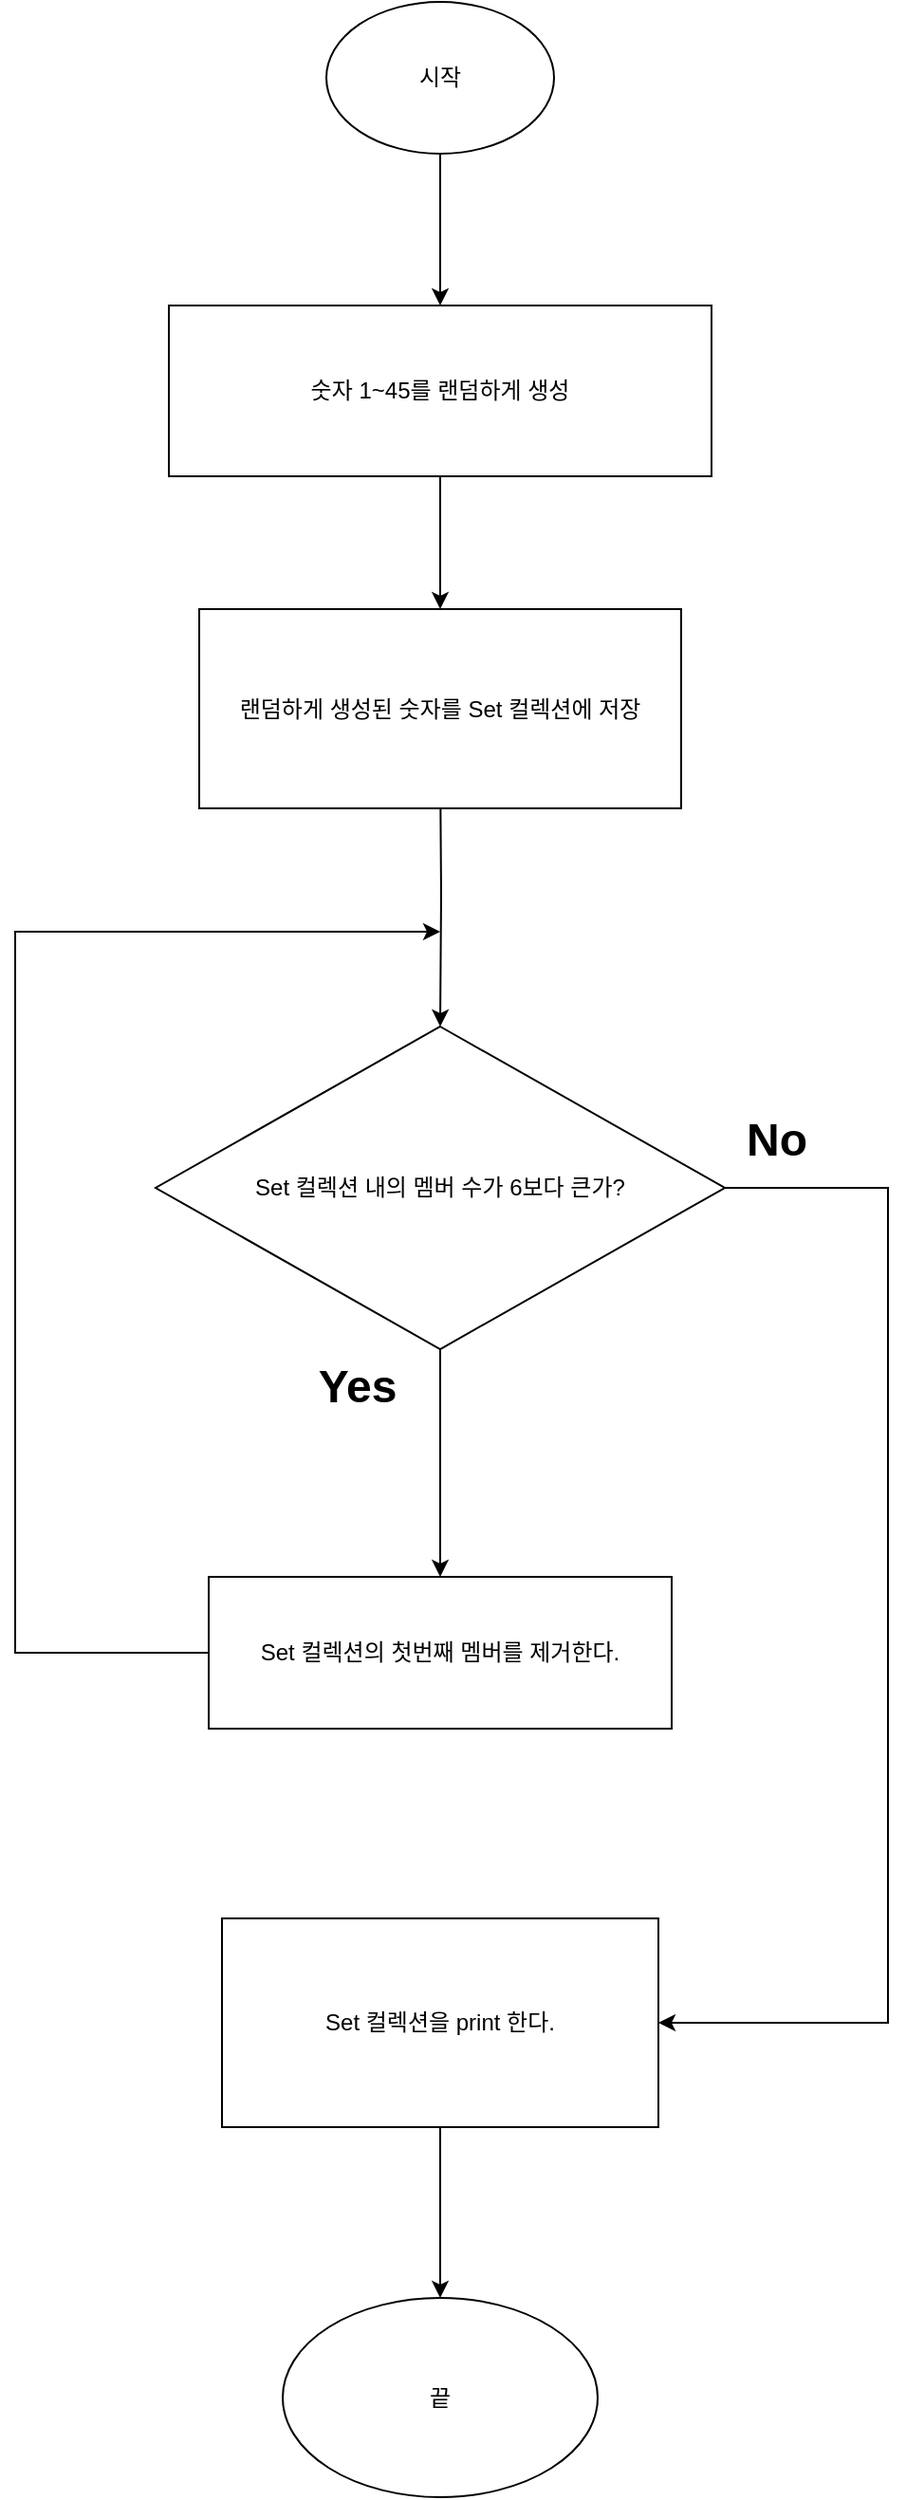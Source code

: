 <mxfile version="24.6.4" type="device">
  <diagram name="페이지-1" id="KOh19ug340gx2M4w_G4C">
    <mxGraphModel dx="954" dy="615" grid="1" gridSize="10" guides="1" tooltips="1" connect="1" arrows="1" fold="1" page="1" pageScale="1" pageWidth="827" pageHeight="1169" math="0" shadow="0">
      <root>
        <mxCell id="0" />
        <mxCell id="1" parent="0" />
        <mxCell id="HyCuDbk5J3wFjORHdMJ6-13" value="" style="edgeStyle=orthogonalEdgeStyle;rounded=0;orthogonalLoop=1;jettySize=auto;html=1;" parent="1" source="HyCuDbk5J3wFjORHdMJ6-1" target="HyCuDbk5J3wFjORHdMJ6-12" edge="1">
          <mxGeometry relative="1" as="geometry" />
        </mxCell>
        <mxCell id="HyCuDbk5J3wFjORHdMJ6-1" value="시작" style="ellipse;whiteSpace=wrap;html=1;" parent="1" vertex="1">
          <mxGeometry x="354" y="20" width="120" height="80" as="geometry" />
        </mxCell>
        <mxCell id="YJoZYMgmiX2J_byv7jkj-2" value="" style="edgeStyle=orthogonalEdgeStyle;rounded=0;orthogonalLoop=1;jettySize=auto;html=1;" edge="1" parent="1" source="HyCuDbk5J3wFjORHdMJ6-12" target="YJoZYMgmiX2J_byv7jkj-1">
          <mxGeometry relative="1" as="geometry" />
        </mxCell>
        <mxCell id="HyCuDbk5J3wFjORHdMJ6-12" value="숫자 1~45를 랜덤하게 생성" style="whiteSpace=wrap;html=1;" parent="1" vertex="1">
          <mxGeometry x="271" y="180" width="286" height="90" as="geometry" />
        </mxCell>
        <mxCell id="HyCuDbk5J3wFjORHdMJ6-21" value="" style="edgeStyle=orthogonalEdgeStyle;rounded=0;orthogonalLoop=1;jettySize=auto;html=1;" parent="1" target="HyCuDbk5J3wFjORHdMJ6-20" edge="1">
          <mxGeometry relative="1" as="geometry">
            <mxPoint x="414" y="420" as="sourcePoint" />
          </mxGeometry>
        </mxCell>
        <mxCell id="HyCuDbk5J3wFjORHdMJ6-23" value="" style="edgeStyle=orthogonalEdgeStyle;rounded=0;orthogonalLoop=1;jettySize=auto;html=1;" parent="1" source="HyCuDbk5J3wFjORHdMJ6-20" target="HyCuDbk5J3wFjORHdMJ6-22" edge="1">
          <mxGeometry relative="1" as="geometry" />
        </mxCell>
        <mxCell id="HyCuDbk5J3wFjORHdMJ6-27" style="edgeStyle=orthogonalEdgeStyle;rounded=0;orthogonalLoop=1;jettySize=auto;html=1;exitX=1;exitY=0.5;exitDx=0;exitDy=0;entryX=1;entryY=0.5;entryDx=0;entryDy=0;" parent="1" source="HyCuDbk5J3wFjORHdMJ6-20" target="HyCuDbk5J3wFjORHdMJ6-26" edge="1">
          <mxGeometry relative="1" as="geometry">
            <mxPoint x="680" y="1140" as="targetPoint" />
            <Array as="points">
              <mxPoint x="650" y="645" />
              <mxPoint x="650" y="1085" />
            </Array>
          </mxGeometry>
        </mxCell>
        <mxCell id="HyCuDbk5J3wFjORHdMJ6-20" value="Set 컬렉션 내의 멤버 수가 6보다 큰가?" style="rhombus;whiteSpace=wrap;html=1;" parent="1" vertex="1">
          <mxGeometry x="264" y="560" width="300" height="170" as="geometry" />
        </mxCell>
        <mxCell id="HyCuDbk5J3wFjORHdMJ6-25" style="edgeStyle=orthogonalEdgeStyle;rounded=0;orthogonalLoop=1;jettySize=auto;html=1;exitX=0;exitY=0.5;exitDx=0;exitDy=0;" parent="1" source="HyCuDbk5J3wFjORHdMJ6-22" edge="1">
          <mxGeometry relative="1" as="geometry">
            <mxPoint x="414" y="510" as="targetPoint" />
            <Array as="points">
              <mxPoint x="190" y="890" />
              <mxPoint x="190" y="510" />
            </Array>
          </mxGeometry>
        </mxCell>
        <mxCell id="HyCuDbk5J3wFjORHdMJ6-22" value="Set 컬렉션의 첫번째 멤버를 제거한다." style="whiteSpace=wrap;html=1;" parent="1" vertex="1">
          <mxGeometry x="292" y="850" width="244" height="80" as="geometry" />
        </mxCell>
        <mxCell id="HyCuDbk5J3wFjORHdMJ6-24" value="Yes" style="text;strokeColor=none;fillColor=none;html=1;fontSize=24;fontStyle=1;verticalAlign=middle;align=center;" parent="1" vertex="1">
          <mxGeometry x="320" y="730" width="100" height="40" as="geometry" />
        </mxCell>
        <mxCell id="HyCuDbk5J3wFjORHdMJ6-32" value="" style="edgeStyle=orthogonalEdgeStyle;rounded=0;orthogonalLoop=1;jettySize=auto;html=1;" parent="1" source="HyCuDbk5J3wFjORHdMJ6-26" edge="1">
          <mxGeometry relative="1" as="geometry">
            <mxPoint x="414" y="1230" as="targetPoint" />
          </mxGeometry>
        </mxCell>
        <mxCell id="HyCuDbk5J3wFjORHdMJ6-26" value="Set 컬렉션을 print 한다." style="rounded=0;whiteSpace=wrap;html=1;" parent="1" vertex="1">
          <mxGeometry x="299" y="1030" width="230" height="110" as="geometry" />
        </mxCell>
        <mxCell id="HyCuDbk5J3wFjORHdMJ6-28" value="No" style="text;strokeColor=none;fillColor=none;html=1;fontSize=24;fontStyle=1;verticalAlign=middle;align=center;" parent="1" vertex="1">
          <mxGeometry x="541" y="600" width="100" height="40" as="geometry" />
        </mxCell>
        <mxCell id="HyCuDbk5J3wFjORHdMJ6-31" value="끝" style="ellipse;whiteSpace=wrap;html=1;rounded=0;" parent="1" vertex="1">
          <mxGeometry x="331" y="1230" width="166" height="105" as="geometry" />
        </mxCell>
        <mxCell id="YJoZYMgmiX2J_byv7jkj-1" value="랜덤하게 생성된 숫자를 Set 컬렉션에 저장" style="whiteSpace=wrap;html=1;" vertex="1" parent="1">
          <mxGeometry x="287" y="340" width="254" height="105" as="geometry" />
        </mxCell>
      </root>
    </mxGraphModel>
  </diagram>
</mxfile>
